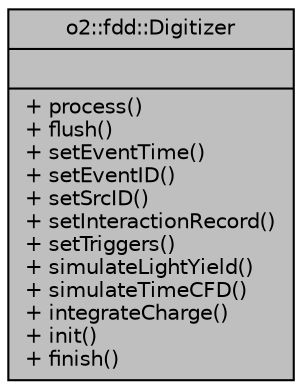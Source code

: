 digraph "o2::fdd::Digitizer"
{
 // INTERACTIVE_SVG=YES
  bgcolor="transparent";
  edge [fontname="Helvetica",fontsize="10",labelfontname="Helvetica",labelfontsize="10"];
  node [fontname="Helvetica",fontsize="10",shape=record];
  Node1 [label="{o2::fdd::Digitizer\n||+ process()\l+ flush()\l+ setEventTime()\l+ setEventID()\l+ setSrcID()\l+ setInteractionRecord()\l+ setTriggers()\l+ simulateLightYield()\l+ simulateTimeCFD()\l+ integrateCharge()\l+ init()\l+ finish()\l}",height=0.2,width=0.4,color="black", fillcolor="grey75", style="filled", fontcolor="black"];
}
